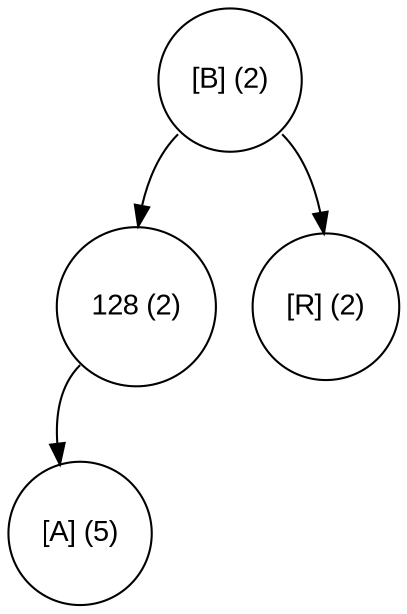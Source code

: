 digraph move_up {
	node [fontname="Arial", shape="circle", width=0.5]; 

	0 [label = "[B] (2)"];
	0:sw -> 1;
	1 [label = "128 (2)"];
	1:sw -> 3;
	3 [label = "[A] (5)"];
	0:se -> 2;
	2 [label = "[R] (2)"];
}
